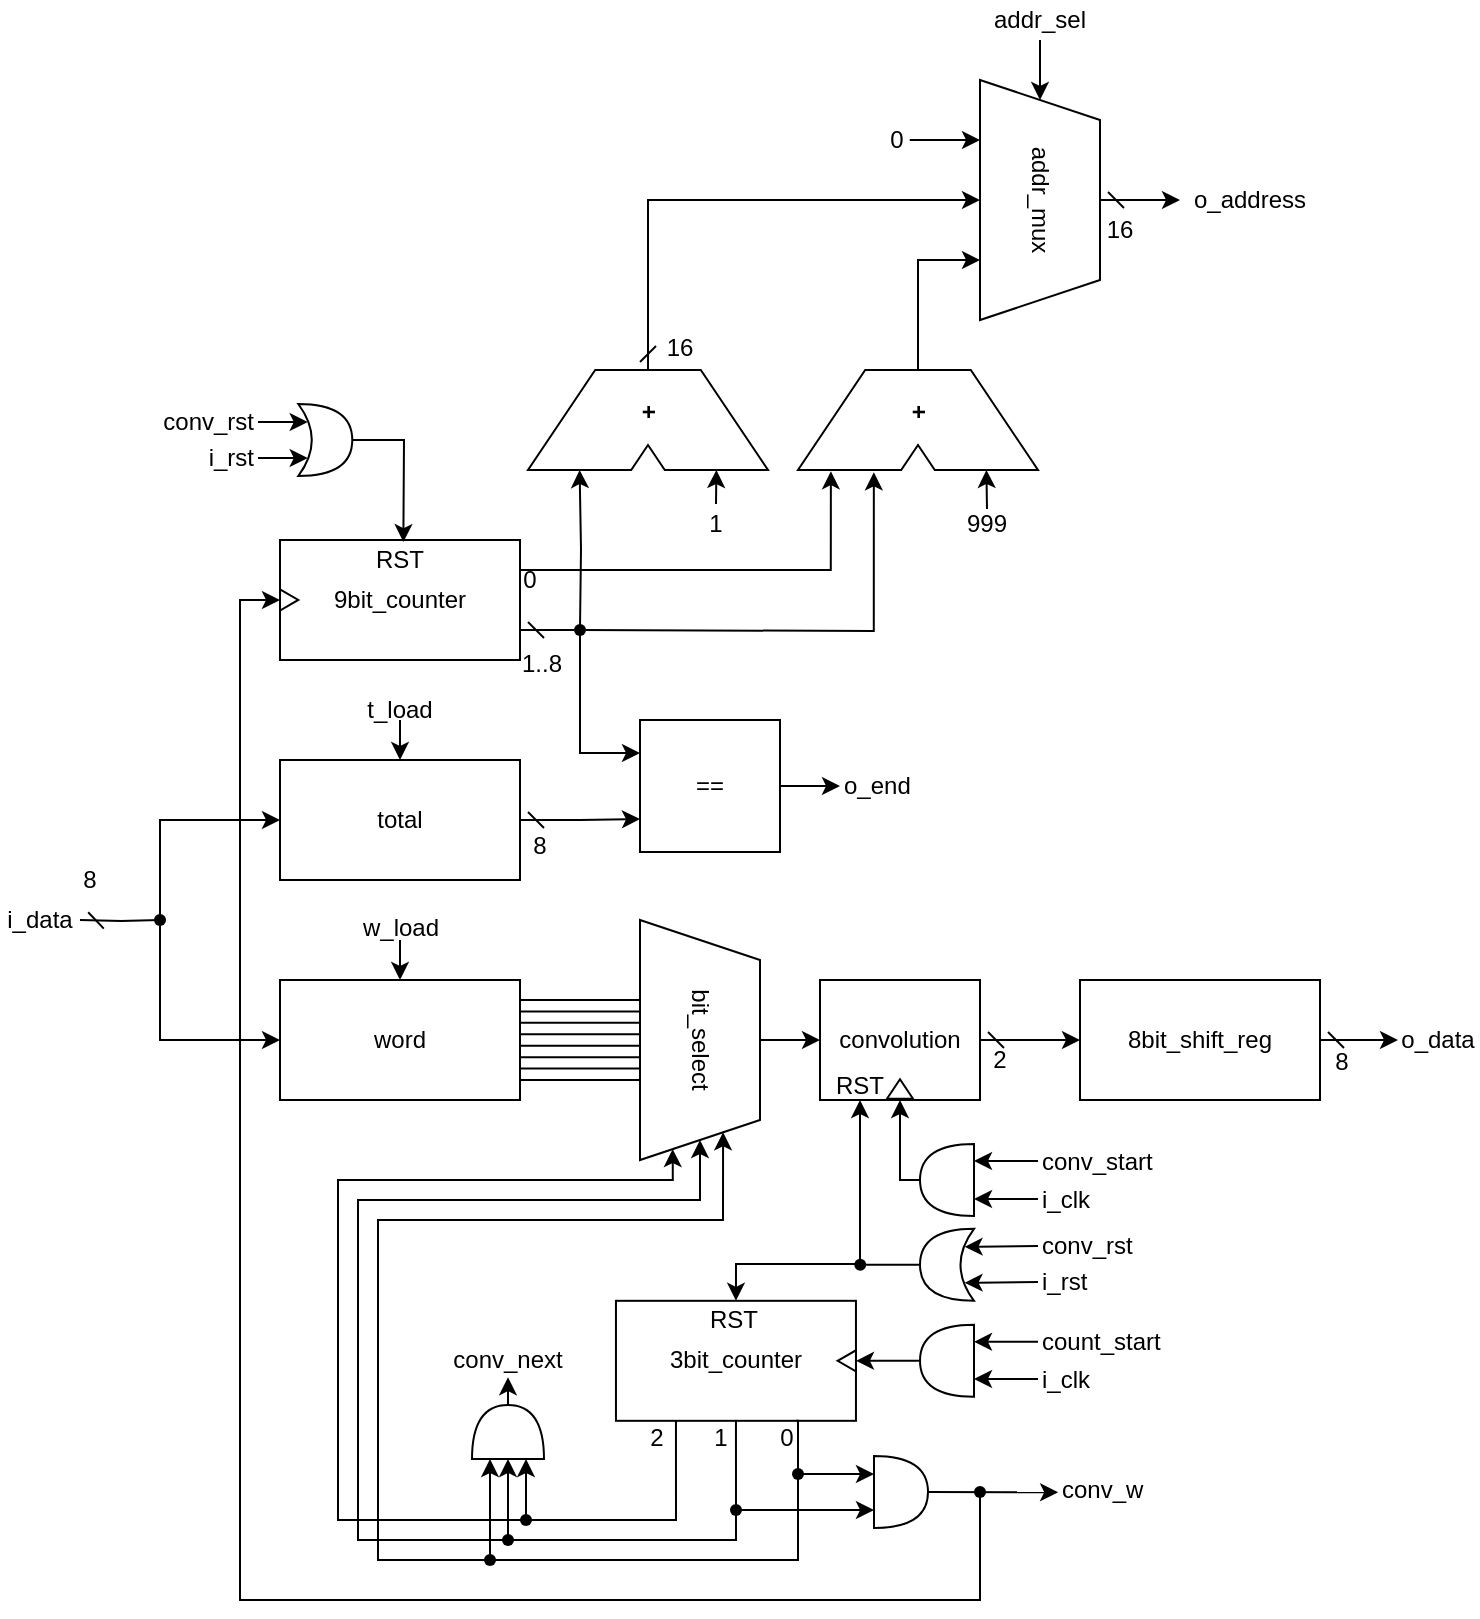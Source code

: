 <mxfile version="16.5.1" type="device" pages="2"><diagram id="H4VAgWWVeAUZoj3Tikvj" name="Datapath"><mxGraphModel dx="630" dy="602" grid="1" gridSize="10" guides="1" tooltips="1" connect="1" arrows="1" fold="1" page="1" pageScale="1" pageWidth="1169" pageHeight="827" math="0" shadow="0"><root><mxCell id="t_H6dL8Vl4oUM1RxUbym-0"/><mxCell id="t_H6dL8Vl4oUM1RxUbym-1" parent="t_H6dL8Vl4oUM1RxUbym-0"/><mxCell id="N_eZsPoS-rUB6vPYUfoV-74" style="edgeStyle=orthogonalEdgeStyle;rounded=0;sketch=0;orthogonalLoop=1;jettySize=auto;html=1;exitX=1;exitY=0.5;exitDx=0;exitDy=0;exitPerimeter=0;entryX=0.5;entryY=1;entryDx=0;entryDy=0;startArrow=dash;startFill=0;endArrow=classic;endFill=1;" parent="t_H6dL8Vl4oUM1RxUbym-1" source="N_eZsPoS-rUB6vPYUfoV-50" target="N_eZsPoS-rUB6vPYUfoV-67" edge="1"><mxGeometry relative="1" as="geometry"/></mxCell><mxCell id="N_eZsPoS-rUB6vPYUfoV-50" value="+" style="shape=stencil(rZTtDoIgFIavhr+NDy3/Nqr7IKNkETgwq7sPxVpqupQ253beow8fe3YAoTZjOQcYZoBsAMYIQvd29c3XUVMym/O08FnJjGB7yX3HFkaf+U0cigYhVMaNKKou2QK4dt9UD6GpVspBhFa21fnoOxgTyv0L7x7WLP9oVQDv5gIWGMXhkFUSDEEzAIu4s49kOZ2CumfB4YwZt9FF4OQfF4Ki7xRCXTLkH6F7lp5PRl/V4evaOavc7jVe7Ysu+SxjXwAp1CAgItMJqI2IgzcRr0IJ77kyBRG1GeOm/oQYt+ztmtSWj7jo8p4SdTrgEaFHbfiIYEchpZ+jQ+72AHXqh3cdPAE=);whiteSpace=wrap;html=1;spacingLeft=7;fontStyle=1;rotation=-90;" parent="t_H6dL8Vl4oUM1RxUbym-1" vertex="1"><mxGeometry x="420" y="230" width="50" height="120" as="geometry"/></mxCell><mxCell id="N_eZsPoS-rUB6vPYUfoV-58" value="1" style="text;html=1;strokeColor=none;fillColor=none;align=center;verticalAlign=middle;whiteSpace=wrap;rounded=0;sketch=0;" parent="t_H6dL8Vl4oUM1RxUbym-1" vertex="1"><mxGeometry x="473" y="332" width="12" height="20" as="geometry"/></mxCell><mxCell id="FY6GpwYyWeBH02KwFRoT-124" style="edgeStyle=orthogonalEdgeStyle;rounded=0;orthogonalLoop=1;jettySize=auto;html=1;exitX=1;exitY=0.5;exitDx=0;exitDy=0;entryX=0;entryY=0.75;entryDx=0;entryDy=0;startArrow=dash;startFill=0;endArrow=classic;endFill=1;elbow=vertical;" parent="t_H6dL8Vl4oUM1RxUbym-1" source="N_eZsPoS-rUB6vPYUfoV-62" target="N_eZsPoS-rUB6vPYUfoV-132" edge="1"><mxGeometry relative="1" as="geometry"/></mxCell><mxCell id="N_eZsPoS-rUB6vPYUfoV-62" value="total" style="rounded=0;whiteSpace=wrap;html=1;sketch=0;glass=0;" parent="t_H6dL8Vl4oUM1RxUbym-1" vertex="1"><mxGeometry x="261" y="460" width="120" height="60" as="geometry"/></mxCell><mxCell id="N_eZsPoS-rUB6vPYUfoV-71" style="edgeStyle=orthogonalEdgeStyle;rounded=0;sketch=0;orthogonalLoop=1;jettySize=auto;html=1;exitX=0.5;exitY=0;exitDx=0;exitDy=0;entryX=0;entryY=0.5;entryDx=0;entryDy=0;startArrow=dash;startFill=0;endArrow=classic;endFill=1;" parent="t_H6dL8Vl4oUM1RxUbym-1" source="N_eZsPoS-rUB6vPYUfoV-67" target="N_eZsPoS-rUB6vPYUfoV-101" edge="1"><mxGeometry relative="1" as="geometry"><mxPoint x="716" y="135" as="targetPoint"/></mxGeometry></mxCell><mxCell id="N_eZsPoS-rUB6vPYUfoV-67" value="addr_mux" style="shape=trapezoid;perimeter=trapezoidPerimeter;fixedSize=1;rounded=0;sketch=0;rotation=90;html=1;whiteSpace=wrap;verticalAlign=middle;" parent="t_H6dL8Vl4oUM1RxUbym-1" vertex="1"><mxGeometry x="581" y="150" width="120" height="60" as="geometry"/></mxCell><mxCell id="N_eZsPoS-rUB6vPYUfoV-72" value="16" style="text;html=1;strokeColor=none;fillColor=none;align=center;verticalAlign=middle;whiteSpace=wrap;rounded=0;sketch=0;" parent="t_H6dL8Vl4oUM1RxUbym-1" vertex="1"><mxGeometry x="671" y="185" width="20" height="20" as="geometry"/></mxCell><mxCell id="N_eZsPoS-rUB6vPYUfoV-82" value="8" style="text;html=1;strokeColor=none;fillColor=none;align=center;verticalAlign=middle;whiteSpace=wrap;rounded=0;sketch=0;" parent="t_H6dL8Vl4oUM1RxUbym-1" vertex="1"><mxGeometry x="161" y="510" width="10" height="20" as="geometry"/></mxCell><mxCell id="BcXsJFJcy9o4sBfU8_Bw-8" style="edgeStyle=orthogonalEdgeStyle;rounded=0;orthogonalLoop=1;jettySize=auto;html=1;exitX=0.5;exitY=1;exitDx=0;exitDy=0;entryX=0.5;entryY=0;entryDx=0;entryDy=0;endArrow=classic;endFill=1;" parent="t_H6dL8Vl4oUM1RxUbym-1" source="N_eZsPoS-rUB6vPYUfoV-83" target="N_eZsPoS-rUB6vPYUfoV-62" edge="1"><mxGeometry relative="1" as="geometry"/></mxCell><mxCell id="N_eZsPoS-rUB6vPYUfoV-83" value="t_load" style="text;html=1;align=center;verticalAlign=middle;whiteSpace=wrap;rounded=0;" parent="t_H6dL8Vl4oUM1RxUbym-1" vertex="1"><mxGeometry x="291" y="430" width="60" height="10" as="geometry"/></mxCell><mxCell id="N_eZsPoS-rUB6vPYUfoV-101" value="o_address" style="text;html=1;strokeColor=none;fillColor=none;align=center;verticalAlign=middle;whiteSpace=wrap;rounded=0;sketch=0;" parent="t_H6dL8Vl4oUM1RxUbym-1" vertex="1"><mxGeometry x="711" y="170" width="70" height="20" as="geometry"/></mxCell><mxCell id="N_eZsPoS-rUB6vPYUfoV-107" value="" style="endArrow=classic;html=1;rounded=0;sketch=0;entryX=0;entryY=0.785;entryDx=0;entryDy=0;entryPerimeter=0;exitX=0.5;exitY=0;exitDx=0;exitDy=0;" parent="t_H6dL8Vl4oUM1RxUbym-1" source="N_eZsPoS-rUB6vPYUfoV-58" target="N_eZsPoS-rUB6vPYUfoV-50" edge="1"><mxGeometry width="50" height="50" relative="1" as="geometry"><mxPoint x="480" y="293" as="sourcePoint"/><mxPoint x="561" y="243" as="targetPoint"/></mxGeometry></mxCell><mxCell id="N_eZsPoS-rUB6vPYUfoV-110" value="16" style="text;html=1;strokeColor=none;fillColor=none;align=center;verticalAlign=middle;whiteSpace=wrap;rounded=0;sketch=0;" parent="t_H6dL8Vl4oUM1RxUbym-1" vertex="1"><mxGeometry x="451" y="244" width="20" height="20" as="geometry"/></mxCell><mxCell id="N_eZsPoS-rUB6vPYUfoV-112" value="word" style="rounded=0;whiteSpace=wrap;html=1;sketch=0;" parent="t_H6dL8Vl4oUM1RxUbym-1" vertex="1"><mxGeometry x="261" y="570" width="120" height="60" as="geometry"/></mxCell><mxCell id="N_eZsPoS-rUB6vPYUfoV-122" style="edgeStyle=orthogonalEdgeStyle;rounded=0;sketch=0;orthogonalLoop=1;jettySize=auto;html=1;startArrow=dash;startFill=0;endArrow=none;endFill=0;" parent="t_H6dL8Vl4oUM1RxUbym-1" edge="1"><mxGeometry relative="1" as="geometry"><mxPoint x="161" y="540" as="sourcePoint"/><mxPoint x="201" y="540" as="targetPoint"/></mxGeometry></mxCell><mxCell id="N_eZsPoS-rUB6vPYUfoV-115" value="i_data" style="text;html=1;strokeColor=none;fillColor=none;align=center;verticalAlign=middle;whiteSpace=wrap;rounded=0;sketch=0;" parent="t_H6dL8Vl4oUM1RxUbym-1" vertex="1"><mxGeometry x="121" y="530" width="40" height="20" as="geometry"/></mxCell><mxCell id="BcXsJFJcy9o4sBfU8_Bw-9" style="edgeStyle=orthogonalEdgeStyle;rounded=0;orthogonalLoop=1;jettySize=auto;html=1;exitX=0.5;exitY=1;exitDx=0;exitDy=0;entryX=0.5;entryY=0;entryDx=0;entryDy=0;endArrow=classic;endFill=1;" parent="t_H6dL8Vl4oUM1RxUbym-1" source="N_eZsPoS-rUB6vPYUfoV-116" target="N_eZsPoS-rUB6vPYUfoV-112" edge="1"><mxGeometry relative="1" as="geometry"/></mxCell><mxCell id="N_eZsPoS-rUB6vPYUfoV-116" value="w_load" style="text;html=1;align=center;verticalAlign=middle;whiteSpace=wrap;rounded=0;" parent="t_H6dL8Vl4oUM1RxUbym-1" vertex="1"><mxGeometry x="288.5" y="537" width="65" height="13" as="geometry"/></mxCell><mxCell id="N_eZsPoS-rUB6vPYUfoV-125" value="" style="endArrow=classic;html=1;rounded=0;sketch=0;entryX=0;entryY=0.5;entryDx=0;entryDy=0;edgeStyle=orthogonalEdgeStyle;" parent="t_H6dL8Vl4oUM1RxUbym-1" target="N_eZsPoS-rUB6vPYUfoV-62" edge="1"><mxGeometry width="50" height="50" relative="1" as="geometry"><mxPoint x="201" y="540" as="sourcePoint"/><mxPoint x="511" y="480" as="targetPoint"/><Array as="points"><mxPoint x="201" y="490"/></Array></mxGeometry></mxCell><mxCell id="N_eZsPoS-rUB6vPYUfoV-126" value="" style="endArrow=classic;html=1;rounded=0;sketch=0;entryX=0;entryY=0.5;entryDx=0;entryDy=0;edgeStyle=orthogonalEdgeStyle;" parent="t_H6dL8Vl4oUM1RxUbym-1" target="N_eZsPoS-rUB6vPYUfoV-112" edge="1"><mxGeometry width="50" height="50" relative="1" as="geometry"><mxPoint x="201" y="540" as="sourcePoint"/><mxPoint x="381" y="500" as="targetPoint"/><Array as="points"><mxPoint x="201" y="600"/></Array></mxGeometry></mxCell><mxCell id="N_eZsPoS-rUB6vPYUfoV-127" value="" style="ellipse;whiteSpace=wrap;html=1;aspect=fixed;rounded=0;sketch=0;strokeColor=none;connectable=0;fillColor=#000000;" parent="t_H6dL8Vl4oUM1RxUbym-1" vertex="1"><mxGeometry x="198" y="537" width="6" height="6" as="geometry"/></mxCell><mxCell id="FY6GpwYyWeBH02KwFRoT-122" style="edgeStyle=orthogonalEdgeStyle;rounded=0;orthogonalLoop=1;jettySize=auto;html=1;exitX=1;exitY=0.5;exitDx=0;exitDy=0;startArrow=none;startFill=0;endArrow=classic;endFill=1;elbow=vertical;" parent="t_H6dL8Vl4oUM1RxUbym-1" source="N_eZsPoS-rUB6vPYUfoV-132" target="N_eZsPoS-rUB6vPYUfoV-136" edge="1"><mxGeometry relative="1" as="geometry"/></mxCell><mxCell id="N_eZsPoS-rUB6vPYUfoV-132" value="==" style="rounded=0;whiteSpace=wrap;html=1;sketch=0;verticalAlign=middle;align=center;spacingRight=0;spacingLeft=0;" parent="t_H6dL8Vl4oUM1RxUbym-1" vertex="1"><mxGeometry x="441" y="440" width="70" height="66" as="geometry"/></mxCell><mxCell id="N_eZsPoS-rUB6vPYUfoV-136" value="o_end" style="text;html=1;strokeColor=none;fillColor=none;align=left;verticalAlign=middle;whiteSpace=wrap;rounded=0;sketch=0;" parent="t_H6dL8Vl4oUM1RxUbym-1" vertex="1"><mxGeometry x="540.99" y="458" width="50" height="30" as="geometry"/></mxCell><mxCell id="l9-NlvAzsb2n3zg8TA1f-36" style="edgeStyle=orthogonalEdgeStyle;rounded=0;sketch=0;orthogonalLoop=1;jettySize=auto;html=1;exitX=1;exitY=0.5;exitDx=0;exitDy=0;entryX=0;entryY=0.5;entryDx=0;entryDy=0;startArrow=dash;startFill=0;" parent="t_H6dL8Vl4oUM1RxUbym-1" source="N_eZsPoS-rUB6vPYUfoV-137" target="zvbb7C-uK8oamRMj8iCS-0" edge="1"><mxGeometry relative="1" as="geometry"><mxPoint x="680.64" y="435.56" as="targetPoint"/></mxGeometry></mxCell><mxCell id="N_eZsPoS-rUB6vPYUfoV-137" value="convolution" style="rounded=0;whiteSpace=wrap;html=1;sketch=0;" parent="t_H6dL8Vl4oUM1RxUbym-1" vertex="1"><mxGeometry x="531" y="570" width="80" height="60" as="geometry"/></mxCell><mxCell id="N_eZsPoS-rUB6vPYUfoV-147" style="edgeStyle=orthogonalEdgeStyle;curved=0;rounded=1;sketch=0;orthogonalLoop=1;jettySize=auto;html=1;exitX=0.5;exitY=0;exitDx=0;exitDy=0;entryX=0;entryY=0.5;entryDx=0;entryDy=0;startArrow=none;startFill=0;" parent="t_H6dL8Vl4oUM1RxUbym-1" source="N_eZsPoS-rUB6vPYUfoV-139" target="N_eZsPoS-rUB6vPYUfoV-137" edge="1"><mxGeometry relative="1" as="geometry"/></mxCell><mxCell id="N_eZsPoS-rUB6vPYUfoV-139" value="bit_select" style="shape=trapezoid;perimeter=trapezoidPerimeter;whiteSpace=wrap;html=1;fixedSize=1;rounded=0;sketch=0;rotation=90;" parent="t_H6dL8Vl4oUM1RxUbym-1" vertex="1"><mxGeometry x="411" y="570" width="120" height="60" as="geometry"/></mxCell><mxCell id="N_eZsPoS-rUB6vPYUfoV-160" value="o_data" style="text;html=1;strokeColor=none;fillColor=none;align=center;verticalAlign=middle;whiteSpace=wrap;rounded=0;glass=0;sketch=0;rotation=0;" parent="t_H6dL8Vl4oUM1RxUbym-1" vertex="1"><mxGeometry x="820" y="593.75" width="40" height="12.5" as="geometry"/></mxCell><mxCell id="l9-NlvAzsb2n3zg8TA1f-37" value="2" style="text;html=1;strokeColor=none;fillColor=none;align=center;verticalAlign=middle;whiteSpace=wrap;rounded=0;sketch=0;" parent="t_H6dL8Vl4oUM1RxUbym-1" vertex="1"><mxGeometry x="611" y="600" width="20" height="20" as="geometry"/></mxCell><mxCell id="FY6GpwYyWeBH02KwFRoT-20" value="" style="verticalLabelPosition=bottom;shadow=0;dashed=0;align=center;html=1;verticalAlign=top;shape=mxgraph.electrical.transmission.8_line_bus;" parent="t_H6dL8Vl4oUM1RxUbym-1" vertex="1"><mxGeometry x="381" y="580" width="60" height="40" as="geometry"/></mxCell><mxCell id="BcXsJFJcy9o4sBfU8_Bw-5" style="edgeStyle=orthogonalEdgeStyle;rounded=0;orthogonalLoop=1;jettySize=auto;html=1;exitX=0;exitY=0.5;exitDx=0;exitDy=0;entryX=0;entryY=0.75;entryDx=0;entryDy=0;entryPerimeter=0;endArrow=classic;endFill=1;" parent="t_H6dL8Vl4oUM1RxUbym-1" source="FY6GpwYyWeBH02KwFRoT-24" target="QdavnZ45adX468jdsPEh-3" edge="1"><mxGeometry relative="1" as="geometry"><mxPoint x="610.99" y="659" as="targetPoint"/></mxGeometry></mxCell><mxCell id="FY6GpwYyWeBH02KwFRoT-24" value="conv_start" style="text;html=1;strokeColor=none;fillColor=none;align=left;verticalAlign=middle;whiteSpace=wrap;rounded=0;" parent="t_H6dL8Vl4oUM1RxUbym-1" vertex="1"><mxGeometry x="640" y="653" width="70" height="15" as="geometry"/></mxCell><mxCell id="FY6GpwYyWeBH02KwFRoT-106" style="edgeStyle=orthogonalEdgeStyle;rounded=0;orthogonalLoop=1;jettySize=auto;html=1;exitX=0.25;exitY=1;exitDx=0;exitDy=0;entryX=1;entryY=0.75;entryDx=0;entryDy=0;startArrow=none;startFill=0;endArrow=classic;endFill=1;elbow=vertical;" parent="t_H6dL8Vl4oUM1RxUbym-1" source="xO5H4jU_orLb0LmkwQVL-0" target="N_eZsPoS-rUB6vPYUfoV-139" edge="1"><mxGeometry relative="1" as="geometry"><mxPoint x="306" y="960" as="sourcePoint"/><mxPoint x="171" y="860" as="targetPoint"/><Array as="points"><mxPoint x="459" y="840"/><mxPoint x="290" y="840"/><mxPoint x="290" y="670"/><mxPoint x="457" y="670"/></Array></mxGeometry></mxCell><mxCell id="BcXsJFJcy9o4sBfU8_Bw-11" style="edgeStyle=orthogonalEdgeStyle;rounded=0;orthogonalLoop=1;jettySize=auto;html=1;entryX=0.5;entryY=1;entryDx=0;entryDy=0;endArrow=classic;endFill=1;exitX=1;exitY=0.5;exitDx=0;exitDy=0;exitPerimeter=0;" parent="t_H6dL8Vl4oUM1RxUbym-1" source="QdavnZ45adX468jdsPEh-3" target="N_eZsPoS-rUB6vPYUfoV-137" edge="1"><mxGeometry relative="1" as="geometry"><mxPoint x="550" y="680" as="sourcePoint"/><Array as="points"><mxPoint x="571" y="670"/></Array></mxGeometry></mxCell><mxCell id="FY6GpwYyWeBH02KwFRoT-48" value="" style="triangle;whiteSpace=wrap;html=1;rotation=-90;" parent="t_H6dL8Vl4oUM1RxUbym-1" vertex="1"><mxGeometry x="566.12" y="618" width="9.75" height="13" as="geometry"/></mxCell><mxCell id="BcXsJFJcy9o4sBfU8_Bw-6" style="edgeStyle=orthogonalEdgeStyle;rounded=0;orthogonalLoop=1;jettySize=auto;html=1;exitX=0;exitY=0.5;exitDx=0;exitDy=0;entryX=0;entryY=0.25;entryDx=0;entryDy=0;entryPerimeter=0;endArrow=classic;endFill=1;" parent="t_H6dL8Vl4oUM1RxUbym-1" source="FY6GpwYyWeBH02KwFRoT-49" target="QdavnZ45adX468jdsPEh-3" edge="1"><mxGeometry relative="1" as="geometry"><mxPoint x="610.99" y="679" as="targetPoint"/></mxGeometry></mxCell><mxCell id="FY6GpwYyWeBH02KwFRoT-49" value="i_clk" style="text;html=1;strokeColor=none;fillColor=none;align=left;verticalAlign=middle;whiteSpace=wrap;rounded=0;" parent="t_H6dL8Vl4oUM1RxUbym-1" vertex="1"><mxGeometry x="640" y="671" width="33" height="17" as="geometry"/></mxCell><mxCell id="FY6GpwYyWeBH02KwFRoT-64" value="conv_w" style="text;html=1;strokeColor=none;fillColor=none;align=left;verticalAlign=middle;whiteSpace=wrap;rounded=0;" parent="t_H6dL8Vl4oUM1RxUbym-1" vertex="1"><mxGeometry x="650" y="817" width="74" height="15" as="geometry"/></mxCell><mxCell id="BcXsJFJcy9o4sBfU8_Bw-4" style="edgeStyle=orthogonalEdgeStyle;rounded=0;orthogonalLoop=1;jettySize=auto;html=1;entryX=0.5;entryY=1;entryDx=0;entryDy=0;endArrow=classic;endFill=1;exitX=1;exitY=0.5;exitDx=0;exitDy=0;exitPerimeter=0;" parent="t_H6dL8Vl4oUM1RxUbym-1" source="QdavnZ45adX468jdsPEh-11" target="FY6GpwYyWeBH02KwFRoT-76" edge="1"><mxGeometry relative="1" as="geometry"><mxPoint x="375" y="770" as="sourcePoint"/></mxGeometry></mxCell><mxCell id="FY6GpwYyWeBH02KwFRoT-71" value="" style="ellipse;whiteSpace=wrap;html=1;aspect=fixed;rounded=0;sketch=0;strokeColor=none;fillColor=#000000;connectable=0;" parent="t_H6dL8Vl4oUM1RxUbym-1" vertex="1"><mxGeometry x="363" y="857" width="6" height="6" as="geometry"/></mxCell><mxCell id="FY6GpwYyWeBH02KwFRoT-72" value="" style="ellipse;whiteSpace=wrap;html=1;aspect=fixed;rounded=0;sketch=0;strokeColor=none;fillColor=#000000;connectable=0;" parent="t_H6dL8Vl4oUM1RxUbym-1" vertex="1"><mxGeometry x="381" y="837" width="6" height="6" as="geometry"/></mxCell><mxCell id="FY6GpwYyWeBH02KwFRoT-76" value="conv_next" style="text;html=1;strokeColor=none;fillColor=none;align=center;verticalAlign=middle;whiteSpace=wrap;rounded=0;" parent="t_H6dL8Vl4oUM1RxUbym-1" vertex="1"><mxGeometry x="330" y="752.2" width="90" height="16.41" as="geometry"/></mxCell><mxCell id="FY6GpwYyWeBH02KwFRoT-87" value="conv_rst" style="text;html=1;strokeColor=none;fillColor=none;align=left;verticalAlign=middle;whiteSpace=wrap;rounded=0;" parent="t_H6dL8Vl4oUM1RxUbym-1" vertex="1"><mxGeometry x="639.99" y="697" width="70.01" height="12" as="geometry"/></mxCell><mxCell id="FY6GpwYyWeBH02KwFRoT-96" value="0" style="text;html=1;strokeColor=none;fillColor=none;align=center;verticalAlign=middle;whiteSpace=wrap;rounded=0;" parent="t_H6dL8Vl4oUM1RxUbym-1" vertex="1"><mxGeometry x="562.87" y="140" width="13" height="20" as="geometry"/></mxCell><mxCell id="FY6GpwYyWeBH02KwFRoT-97" value="" style="endArrow=classic;html=1;rounded=0;elbow=vertical;exitX=1;exitY=0.5;exitDx=0;exitDy=0;entryX=0.25;entryY=1;entryDx=0;entryDy=0;" parent="t_H6dL8Vl4oUM1RxUbym-1" source="FY6GpwYyWeBH02KwFRoT-96" target="N_eZsPoS-rUB6vPYUfoV-67" edge="1"><mxGeometry width="50" height="50" relative="1" as="geometry"><mxPoint x="551" y="250" as="sourcePoint"/><mxPoint x="601" y="200" as="targetPoint"/></mxGeometry></mxCell><mxCell id="BcXsJFJcy9o4sBfU8_Bw-12" style="edgeStyle=orthogonalEdgeStyle;rounded=0;orthogonalLoop=1;jettySize=auto;html=1;exitX=0.5;exitY=1;exitDx=0;exitDy=0;entryX=0;entryY=0.5;entryDx=0;entryDy=0;endArrow=classic;endFill=1;" parent="t_H6dL8Vl4oUM1RxUbym-1" source="FY6GpwYyWeBH02KwFRoT-98" target="N_eZsPoS-rUB6vPYUfoV-67" edge="1"><mxGeometry relative="1" as="geometry"/></mxCell><mxCell id="FY6GpwYyWeBH02KwFRoT-98" value="addr_sel" style="text;html=1;strokeColor=none;fillColor=none;align=center;verticalAlign=middle;whiteSpace=wrap;rounded=0;" parent="t_H6dL8Vl4oUM1RxUbym-1" vertex="1"><mxGeometry x="603" y="80" width="76" height="20" as="geometry"/></mxCell><mxCell id="FY6GpwYyWeBH02KwFRoT-113" style="rounded=0;orthogonalLoop=1;jettySize=auto;html=1;entryX=0.001;entryY=0.609;entryDx=0;entryDy=0;startArrow=none;startFill=0;endArrow=classic;endFill=1;elbow=vertical;exitX=1;exitY=0.5;exitDx=0;exitDy=0;exitPerimeter=0;entryPerimeter=0;" parent="t_H6dL8Vl4oUM1RxUbym-1" source="QdavnZ45adX468jdsPEh-10" target="FY6GpwYyWeBH02KwFRoT-64" edge="1"><mxGeometry relative="1" as="geometry"><mxPoint x="600" y="825" as="sourcePoint"/></mxGeometry></mxCell><mxCell id="FY6GpwYyWeBH02KwFRoT-141" value="8" style="text;html=1;strokeColor=none;fillColor=none;align=center;verticalAlign=middle;whiteSpace=wrap;rounded=0;sketch=0;" parent="t_H6dL8Vl4oUM1RxUbym-1" vertex="1"><mxGeometry x="381" y="493" width="20" height="20" as="geometry"/></mxCell><mxCell id="zvbb7C-uK8oamRMj8iCS-1" style="edgeStyle=orthogonalEdgeStyle;rounded=0;orthogonalLoop=1;jettySize=auto;html=1;exitX=1;exitY=0.5;exitDx=0;exitDy=0;startArrow=dash;startFill=0;" parent="t_H6dL8Vl4oUM1RxUbym-1" source="zvbb7C-uK8oamRMj8iCS-0" target="N_eZsPoS-rUB6vPYUfoV-160" edge="1"><mxGeometry relative="1" as="geometry"/></mxCell><mxCell id="zvbb7C-uK8oamRMj8iCS-0" value="8bit_shift_reg" style="rounded=0;whiteSpace=wrap;html=1;" parent="t_H6dL8Vl4oUM1RxUbym-1" vertex="1"><mxGeometry x="661" y="570" width="120" height="60" as="geometry"/></mxCell><mxCell id="zvbb7C-uK8oamRMj8iCS-2" value="8" style="text;html=1;strokeColor=none;fillColor=none;align=center;verticalAlign=middle;whiteSpace=wrap;rounded=0;sketch=0;" parent="t_H6dL8Vl4oUM1RxUbym-1" vertex="1"><mxGeometry x="788" y="604.25" width="8" height="13.75" as="geometry"/></mxCell><mxCell id="xO5H4jU_orLb0LmkwQVL-0" value="3bit_counter" style="rounded=0;whiteSpace=wrap;html=1;" parent="t_H6dL8Vl4oUM1RxUbym-1" vertex="1"><mxGeometry x="428.98" y="730.41" width="120" height="60" as="geometry"/></mxCell><mxCell id="xO5H4jU_orLb0LmkwQVL-1" value="RST" style="text;html=1;strokeColor=none;fillColor=none;align=center;verticalAlign=middle;whiteSpace=wrap;rounded=0;" parent="t_H6dL8Vl4oUM1RxUbym-1" vertex="1"><mxGeometry x="473" y="732" width="30" height="16" as="geometry"/></mxCell><mxCell id="xO5H4jU_orLb0LmkwQVL-2" value="" style="triangle;whiteSpace=wrap;html=1;rotation=-180;" parent="t_H6dL8Vl4oUM1RxUbym-1" vertex="1"><mxGeometry x="539.84" y="755.15" width="9.14" height="10.53" as="geometry"/></mxCell><mxCell id="xO5H4jU_orLb0LmkwQVL-9" value="" style="endArrow=classic;html=1;rounded=0;exitX=0.75;exitY=1;exitDx=0;exitDy=0;entryX=1;entryY=0.25;entryDx=0;entryDy=0;endFill=1;edgeStyle=orthogonalEdgeStyle;" parent="t_H6dL8Vl4oUM1RxUbym-1" source="xO5H4jU_orLb0LmkwQVL-0" target="N_eZsPoS-rUB6vPYUfoV-139" edge="1"><mxGeometry width="50" height="50" relative="1" as="geometry"><mxPoint x="530.59" y="870" as="sourcePoint"/><mxPoint x="336" y="970" as="targetPoint"/><Array as="points"><mxPoint x="520" y="790"/><mxPoint x="520" y="860"/><mxPoint x="310" y="860"/><mxPoint x="310" y="690"/><mxPoint x="483" y="690"/></Array></mxGeometry></mxCell><mxCell id="xO5H4jU_orLb0LmkwQVL-10" value="" style="endArrow=classic;html=1;rounded=0;exitX=0.5;exitY=1;exitDx=0;exitDy=0;entryX=1;entryY=0.5;entryDx=0;entryDy=0;endFill=1;edgeStyle=orthogonalEdgeStyle;" parent="t_H6dL8Vl4oUM1RxUbym-1" source="xO5H4jU_orLb0LmkwQVL-0" target="N_eZsPoS-rUB6vPYUfoV-139" edge="1"><mxGeometry width="50" height="50" relative="1" as="geometry"><mxPoint x="488.91" y="850.41" as="sourcePoint"/><mxPoint x="336" y="950" as="targetPoint"/><Array as="points"><mxPoint x="489" y="850"/><mxPoint x="300" y="850"/><mxPoint x="300" y="680"/><mxPoint x="471" y="680"/></Array></mxGeometry></mxCell><mxCell id="xO5H4jU_orLb0LmkwQVL-11" value="1" style="text;html=1;strokeColor=none;fillColor=none;align=center;verticalAlign=middle;whiteSpace=wrap;rounded=0;" parent="t_H6dL8Vl4oUM1RxUbym-1" vertex="1"><mxGeometry x="476.98" y="794" width="9" height="9.59" as="geometry"/></mxCell><mxCell id="xO5H4jU_orLb0LmkwQVL-12" value="0" style="text;html=1;strokeColor=none;fillColor=none;align=center;verticalAlign=middle;whiteSpace=wrap;rounded=0;" parent="t_H6dL8Vl4oUM1RxUbym-1" vertex="1"><mxGeometry x="509.97" y="794" width="9" height="9.59" as="geometry"/></mxCell><mxCell id="xO5H4jU_orLb0LmkwQVL-13" value="" style="ellipse;whiteSpace=wrap;html=1;aspect=fixed;rounded=0;sketch=0;strokeColor=none;fillColor=#000000;connectable=0;" parent="t_H6dL8Vl4oUM1RxUbym-1" vertex="1"><mxGeometry x="517" y="814" width="6" height="6" as="geometry"/></mxCell><mxCell id="xO5H4jU_orLb0LmkwQVL-15" value="" style="endArrow=classic;html=1;rounded=0;entryX=0;entryY=0.25;entryDx=0;entryDy=0;entryPerimeter=0;" parent="t_H6dL8Vl4oUM1RxUbym-1" target="QdavnZ45adX468jdsPEh-10" edge="1"><mxGeometry width="50" height="50" relative="1" as="geometry"><mxPoint x="520" y="817" as="sourcePoint"/><mxPoint x="550" y="816" as="targetPoint"/></mxGeometry></mxCell><mxCell id="xO5H4jU_orLb0LmkwQVL-16" value="" style="endArrow=classic;html=1;rounded=0;entryX=0;entryY=0.75;entryDx=0;entryDy=0;entryPerimeter=0;" parent="t_H6dL8Vl4oUM1RxUbym-1" target="QdavnZ45adX468jdsPEh-10" edge="1"><mxGeometry width="50" height="50" relative="1" as="geometry"><mxPoint x="490" y="835" as="sourcePoint"/><mxPoint x="550" y="836" as="targetPoint"/></mxGeometry></mxCell><mxCell id="xO5H4jU_orLb0LmkwQVL-17" value="" style="ellipse;whiteSpace=wrap;html=1;aspect=fixed;rounded=0;sketch=0;strokeColor=none;fillColor=#000000;connectable=0;" parent="t_H6dL8Vl4oUM1RxUbym-1" vertex="1"><mxGeometry x="486" y="832" width="6" height="6" as="geometry"/></mxCell><mxCell id="xO5H4jU_orLb0LmkwQVL-21" value="" style="ellipse;whiteSpace=wrap;html=1;aspect=fixed;rounded=0;sketch=0;strokeColor=none;fillColor=#000000;connectable=0;" parent="t_H6dL8Vl4oUM1RxUbym-1" vertex="1"><mxGeometry x="372" y="847" width="6" height="6" as="geometry"/></mxCell><mxCell id="xO5H4jU_orLb0LmkwQVL-30" style="edgeStyle=orthogonalEdgeStyle;rounded=0;orthogonalLoop=1;jettySize=auto;html=1;startArrow=none;startFill=0;endArrow=classic;endFill=1;exitX=1;exitY=0.25;exitDx=0;exitDy=0;entryX=-0.012;entryY=0.137;entryDx=0;entryDy=0;entryPerimeter=0;" parent="t_H6dL8Vl4oUM1RxUbym-1" source="xO5H4jU_orLb0LmkwQVL-26" target="xO5H4jU_orLb0LmkwQVL-34" edge="1"><mxGeometry relative="1" as="geometry"><mxPoint x="510" y="384" as="targetPoint"/><mxPoint x="392.5" y="364.25" as="sourcePoint"/></mxGeometry></mxCell><mxCell id="xO5H4jU_orLb0LmkwQVL-26" value="9bit_counter" style="rounded=0;whiteSpace=wrap;html=1;" parent="t_H6dL8Vl4oUM1RxUbym-1" vertex="1"><mxGeometry x="261" y="350" width="120" height="60" as="geometry"/></mxCell><mxCell id="xO5H4jU_orLb0LmkwQVL-28" value="" style="endArrow=classic;html=1;rounded=0;exitX=1;exitY=0.75;exitDx=0;exitDy=0;startArrow=dash;startFill=0;entryX=0;entryY=0.25;entryDx=0;entryDy=0;edgeStyle=orthogonalEdgeStyle;" parent="t_H6dL8Vl4oUM1RxUbym-1" source="xO5H4jU_orLb0LmkwQVL-26" target="N_eZsPoS-rUB6vPYUfoV-132" edge="1"><mxGeometry width="50" height="50" relative="1" as="geometry"><mxPoint x="450" y="474" as="sourcePoint"/><mxPoint x="430" y="349" as="targetPoint"/></mxGeometry></mxCell><mxCell id="xO5H4jU_orLb0LmkwQVL-29" value="1..8" style="text;html=1;strokeColor=none;fillColor=none;align=center;verticalAlign=middle;whiteSpace=wrap;rounded=0;" parent="t_H6dL8Vl4oUM1RxUbym-1" vertex="1"><mxGeometry x="381.5" y="403.75" width="20" height="17" as="geometry"/></mxCell><mxCell id="xO5H4jU_orLb0LmkwQVL-31" value="0" style="text;html=1;strokeColor=none;fillColor=none;align=center;verticalAlign=middle;whiteSpace=wrap;rounded=0;" parent="t_H6dL8Vl4oUM1RxUbym-1" vertex="1"><mxGeometry x="381" y="365" width="10" height="10" as="geometry"/></mxCell><mxCell id="xO5H4jU_orLb0LmkwQVL-32" value="" style="ellipse;whiteSpace=wrap;html=1;aspect=fixed;rounded=0;sketch=0;strokeColor=none;fillColor=#000000;connectable=0;" parent="t_H6dL8Vl4oUM1RxUbym-1" vertex="1"><mxGeometry x="408" y="392" width="6" height="6" as="geometry"/></mxCell><mxCell id="xO5H4jU_orLb0LmkwQVL-33" value="" style="endArrow=classic;html=1;rounded=0;entryX=0;entryY=0.215;entryDx=0;entryDy=0;entryPerimeter=0;edgeStyle=orthogonalEdgeStyle;" parent="t_H6dL8Vl4oUM1RxUbym-1" target="N_eZsPoS-rUB6vPYUfoV-50" edge="1"><mxGeometry width="50" height="50" relative="1" as="geometry"><mxPoint x="411" y="394" as="sourcePoint"/><mxPoint x="480" y="340" as="targetPoint"/></mxGeometry></mxCell><mxCell id="xO5H4jU_orLb0LmkwQVL-36" style="edgeStyle=orthogonalEdgeStyle;rounded=0;orthogonalLoop=1;jettySize=auto;html=1;exitX=1;exitY=0.5;exitDx=0;exitDy=0;exitPerimeter=0;entryX=0.75;entryY=1;entryDx=0;entryDy=0;startArrow=none;startFill=0;endArrow=classic;endFill=1;" parent="t_H6dL8Vl4oUM1RxUbym-1" source="xO5H4jU_orLb0LmkwQVL-34" target="N_eZsPoS-rUB6vPYUfoV-67" edge="1"><mxGeometry relative="1" as="geometry"/></mxCell><mxCell id="xO5H4jU_orLb0LmkwQVL-34" value="+" style="shape=stencil(rZTtDoIgFIavhr+NDy3/Nqr7IKNkETgwq7sPxVpqupQ253beow8fe3YAoTZjOQcYZoBsAMYIQvd29c3XUVMym/O08FnJjGB7yX3HFkaf+U0cigYhVMaNKKou2QK4dt9UD6GpVspBhFa21fnoOxgTyv0L7x7WLP9oVQDv5gIWGMXhkFUSDEEzAIu4s49kOZ2CumfB4YwZt9FF4OQfF4Ki7xRCXTLkH6F7lp5PRl/V4evaOavc7jVe7Ysu+SxjXwAp1CAgItMJqI2IgzcRr0IJ77kyBRG1GeOm/oQYt+ztmtSWj7jo8p4SdTrgEaFHbfiIYEchpZ+jQ+72AHXqh3cdPAE=);whiteSpace=wrap;html=1;spacingLeft=7;fontStyle=1;rotation=-90;" parent="t_H6dL8Vl4oUM1RxUbym-1" vertex="1"><mxGeometry x="555" y="230" width="50" height="120" as="geometry"/></mxCell><mxCell id="xO5H4jU_orLb0LmkwQVL-35" value="" style="endArrow=classic;html=1;rounded=0;entryX=-0.023;entryY=0.316;entryDx=0;entryDy=0;entryPerimeter=0;edgeStyle=orthogonalEdgeStyle;" parent="t_H6dL8Vl4oUM1RxUbym-1" target="xO5H4jU_orLb0LmkwQVL-34" edge="1"><mxGeometry width="50" height="50" relative="1" as="geometry"><mxPoint x="411" y="395" as="sourcePoint"/><mxPoint x="580" y="290" as="targetPoint"/></mxGeometry></mxCell><mxCell id="xO5H4jU_orLb0LmkwQVL-37" value="999" style="text;html=1;strokeColor=none;fillColor=none;align=center;verticalAlign=middle;whiteSpace=wrap;rounded=0;" parent="t_H6dL8Vl4oUM1RxUbym-1" vertex="1"><mxGeometry x="600" y="334.5" width="29" height="15" as="geometry"/></mxCell><mxCell id="xO5H4jU_orLb0LmkwQVL-38" value="" style="endArrow=classic;html=1;rounded=0;exitX=0.5;exitY=0;exitDx=0;exitDy=0;entryX=0;entryY=0.785;entryDx=0;entryDy=0;entryPerimeter=0;" parent="t_H6dL8Vl4oUM1RxUbym-1" source="xO5H4jU_orLb0LmkwQVL-37" target="xO5H4jU_orLb0LmkwQVL-34" edge="1"><mxGeometry width="50" height="50" relative="1" as="geometry"><mxPoint x="600" y="350" as="sourcePoint"/><mxPoint x="650" y="300" as="targetPoint"/></mxGeometry></mxCell><mxCell id="xO5H4jU_orLb0LmkwQVL-39" value="" style="triangle;whiteSpace=wrap;html=1;rotation=0;" parent="t_H6dL8Vl4oUM1RxUbym-1" vertex="1"><mxGeometry x="261.0" y="374.73" width="9.14" height="10.53" as="geometry"/></mxCell><mxCell id="xO5H4jU_orLb0LmkwQVL-41" style="edgeStyle=orthogonalEdgeStyle;rounded=0;orthogonalLoop=1;jettySize=auto;html=1;startArrow=none;startFill=0;endArrow=classic;endFill=1;entryX=0;entryY=0.5;entryDx=0;entryDy=0;" parent="t_H6dL8Vl4oUM1RxUbym-1" target="xO5H4jU_orLb0LmkwQVL-26" edge="1"><mxGeometry relative="1" as="geometry"><mxPoint x="250" y="380" as="targetPoint"/><mxPoint x="611" y="827" as="sourcePoint"/><Array as="points"><mxPoint x="611" y="880"/><mxPoint x="241" y="880"/><mxPoint x="241" y="380"/></Array></mxGeometry></mxCell><mxCell id="BcXsJFJcy9o4sBfU8_Bw-0" value="2" style="text;html=1;strokeColor=none;fillColor=none;align=center;verticalAlign=middle;whiteSpace=wrap;rounded=0;" parent="t_H6dL8Vl4oUM1RxUbym-1" vertex="1"><mxGeometry x="445.48" y="794" width="9" height="9.59" as="geometry"/></mxCell><mxCell id="BcXsJFJcy9o4sBfU8_Bw-1" value="" style="endArrow=classic;html=1;rounded=0;entryX=0;entryY=0.25;entryDx=0;entryDy=0;entryPerimeter=0;" parent="t_H6dL8Vl4oUM1RxUbym-1" target="QdavnZ45adX468jdsPEh-11" edge="1"><mxGeometry width="50" height="50" relative="1" as="geometry"><mxPoint x="366" y="858" as="sourcePoint"/><mxPoint x="365.25" y="811.5" as="targetPoint"/></mxGeometry></mxCell><mxCell id="BcXsJFJcy9o4sBfU8_Bw-2" value="" style="endArrow=classic;html=1;rounded=0;entryX=0;entryY=0.5;entryDx=0;entryDy=0;entryPerimeter=0;" parent="t_H6dL8Vl4oUM1RxUbym-1" target="QdavnZ45adX468jdsPEh-11" edge="1"><mxGeometry width="50" height="50" relative="1" as="geometry"><mxPoint x="375" y="848.41" as="sourcePoint"/><mxPoint x="375" y="811.5" as="targetPoint"/></mxGeometry></mxCell><mxCell id="BcXsJFJcy9o4sBfU8_Bw-3" value="" style="endArrow=classic;html=1;rounded=0;entryX=0;entryY=0.75;entryDx=0;entryDy=0;entryPerimeter=0;" parent="t_H6dL8Vl4oUM1RxUbym-1" target="QdavnZ45adX468jdsPEh-11" edge="1"><mxGeometry width="50" height="50" relative="1" as="geometry"><mxPoint x="384" y="838" as="sourcePoint"/><mxPoint x="384.75" y="811.5" as="targetPoint"/></mxGeometry></mxCell><mxCell id="BcXsJFJcy9o4sBfU8_Bw-13" value="RST" style="text;html=1;strokeColor=none;fillColor=none;align=center;verticalAlign=middle;whiteSpace=wrap;rounded=0;" parent="t_H6dL8Vl4oUM1RxUbym-1" vertex="1"><mxGeometry x="536.12" y="618" width="30" height="10" as="geometry"/></mxCell><mxCell id="AEpFmUi5LgmItdVKggYZ-0" style="edgeStyle=orthogonalEdgeStyle;rounded=0;orthogonalLoop=1;jettySize=auto;html=1;exitX=0;exitY=0.5;exitDx=0;exitDy=0;entryX=0;entryY=0.75;entryDx=0;entryDy=0;entryPerimeter=0;endArrow=classic;endFill=1;" edge="1" source="AEpFmUi5LgmItdVKggYZ-1" target="QdavnZ45adX468jdsPEh-6" parent="t_H6dL8Vl4oUM1RxUbym-1"><mxGeometry relative="1" as="geometry"><mxPoint x="610.99" y="750.42" as="targetPoint"/></mxGeometry></mxCell><mxCell id="AEpFmUi5LgmItdVKggYZ-1" value="count_start" style="text;html=1;strokeColor=none;fillColor=none;align=left;verticalAlign=middle;whiteSpace=wrap;rounded=0;" vertex="1" parent="t_H6dL8Vl4oUM1RxUbym-1"><mxGeometry x="640" y="743.42" width="75.25" height="15" as="geometry"/></mxCell><mxCell id="AEpFmUi5LgmItdVKggYZ-5" style="edgeStyle=orthogonalEdgeStyle;rounded=0;orthogonalLoop=1;jettySize=auto;html=1;exitX=1;exitY=0.5;exitDx=0;exitDy=0;exitPerimeter=0;" edge="1" parent="t_H6dL8Vl4oUM1RxUbym-1" source="QdavnZ45adX468jdsPEh-6" target="xO5H4jU_orLb0LmkwQVL-0"><mxGeometry relative="1" as="geometry"><mxPoint x="570" y="760" as="sourcePoint"/></mxGeometry></mxCell><mxCell id="AEpFmUi5LgmItdVKggYZ-3" style="edgeStyle=orthogonalEdgeStyle;rounded=0;orthogonalLoop=1;jettySize=auto;html=1;exitX=0;exitY=0.5;exitDx=0;exitDy=0;entryX=0;entryY=0.25;entryDx=0;entryDy=0;entryPerimeter=0;endArrow=classic;endFill=1;" edge="1" source="AEpFmUi5LgmItdVKggYZ-4" target="QdavnZ45adX468jdsPEh-6" parent="t_H6dL8Vl4oUM1RxUbym-1"><mxGeometry relative="1" as="geometry"><mxPoint x="610.99" y="770.42" as="targetPoint"/></mxGeometry></mxCell><mxCell id="AEpFmUi5LgmItdVKggYZ-4" value="i_clk" style="text;html=1;strokeColor=none;fillColor=none;align=left;verticalAlign=middle;whiteSpace=wrap;rounded=0;" vertex="1" parent="t_H6dL8Vl4oUM1RxUbym-1"><mxGeometry x="640" y="761" width="33" height="17" as="geometry"/></mxCell><mxCell id="QdavnZ45adX468jdsPEh-0" value="" style="ellipse;whiteSpace=wrap;html=1;aspect=fixed;rounded=0;sketch=0;strokeColor=none;fillColor=#000000;connectable=0;fontSize=11;" vertex="1" parent="t_H6dL8Vl4oUM1RxUbym-1"><mxGeometry x="608" y="823" width="6" height="6" as="geometry"/></mxCell><mxCell id="QdavnZ45adX468jdsPEh-7" style="edgeStyle=orthogonalEdgeStyle;rounded=0;orthogonalLoop=1;jettySize=auto;html=1;exitX=1;exitY=0.5;exitDx=0;exitDy=0;exitPerimeter=0;fontSize=11;entryX=0.25;entryY=1;entryDx=0;entryDy=0;" edge="1" parent="t_H6dL8Vl4oUM1RxUbym-1" source="QdavnZ45adX468jdsPEh-1" target="N_eZsPoS-rUB6vPYUfoV-137"><mxGeometry relative="1" as="geometry"><mxPoint x="540" y="650" as="targetPoint"/></mxGeometry></mxCell><mxCell id="QdavnZ45adX468jdsPEh-1" value="" style="shape=xor;whiteSpace=wrap;html=1;fontSize=11;rotation=-180;" vertex="1" parent="t_H6dL8Vl4oUM1RxUbym-1"><mxGeometry x="581" y="694.41" width="27" height="36" as="geometry"/></mxCell><mxCell id="QdavnZ45adX468jdsPEh-2" value="i_rst" style="text;html=1;strokeColor=none;fillColor=none;align=left;verticalAlign=middle;whiteSpace=wrap;rounded=0;" vertex="1" parent="t_H6dL8Vl4oUM1RxUbym-1"><mxGeometry x="639.99" y="715" width="70.01" height="12" as="geometry"/></mxCell><mxCell id="QdavnZ45adX468jdsPEh-3" value="" style="shape=or;whiteSpace=wrap;html=1;fontSize=11;rotation=-180;" vertex="1" parent="t_H6dL8Vl4oUM1RxUbym-1"><mxGeometry x="581" y="652.01" width="27" height="36" as="geometry"/></mxCell><mxCell id="QdavnZ45adX468jdsPEh-4" value="" style="endArrow=classic;html=1;rounded=0;fontSize=11;entryX=0.175;entryY=0.75;entryDx=0;entryDy=0;entryPerimeter=0;exitX=0;exitY=0.5;exitDx=0;exitDy=0;" edge="1" parent="t_H6dL8Vl4oUM1RxUbym-1" source="FY6GpwYyWeBH02KwFRoT-87" target="QdavnZ45adX468jdsPEh-1"><mxGeometry width="50" height="50" relative="1" as="geometry"><mxPoint x="570" y="730" as="sourcePoint"/><mxPoint x="620" y="680" as="targetPoint"/></mxGeometry></mxCell><mxCell id="QdavnZ45adX468jdsPEh-5" value="" style="endArrow=classic;html=1;rounded=0;fontSize=11;entryX=0.175;entryY=0.25;entryDx=0;entryDy=0;entryPerimeter=0;exitX=0;exitY=0.5;exitDx=0;exitDy=0;" edge="1" parent="t_H6dL8Vl4oUM1RxUbym-1" source="QdavnZ45adX468jdsPEh-2" target="QdavnZ45adX468jdsPEh-1"><mxGeometry width="50" height="50" relative="1" as="geometry"><mxPoint x="649.99" y="713.0" as="sourcePoint"/><mxPoint x="613.275" y="713.41" as="targetPoint"/></mxGeometry></mxCell><mxCell id="QdavnZ45adX468jdsPEh-6" value="" style="shape=or;whiteSpace=wrap;html=1;fontSize=11;rotation=-180;" vertex="1" parent="t_H6dL8Vl4oUM1RxUbym-1"><mxGeometry x="581" y="742.41" width="27" height="36" as="geometry"/></mxCell><mxCell id="QdavnZ45adX468jdsPEh-8" value="" style="endArrow=classic;html=1;rounded=0;fontSize=11;entryX=0.5;entryY=0;entryDx=0;entryDy=0;" edge="1" parent="t_H6dL8Vl4oUM1RxUbym-1" target="xO5H4jU_orLb0LmkwQVL-0"><mxGeometry width="50" height="50" relative="1" as="geometry"><mxPoint x="550" y="712" as="sourcePoint"/><mxPoint x="560" y="690" as="targetPoint"/><Array as="points"><mxPoint x="489" y="712"/></Array></mxGeometry></mxCell><mxCell id="QdavnZ45adX468jdsPEh-9" value="" style="ellipse;whiteSpace=wrap;html=1;aspect=fixed;rounded=0;sketch=0;strokeColor=none;fillColor=#000000;connectable=0;fontSize=11;" vertex="1" parent="t_H6dL8Vl4oUM1RxUbym-1"><mxGeometry x="548.12" y="709.41" width="6" height="6" as="geometry"/></mxCell><mxCell id="QdavnZ45adX468jdsPEh-10" value="" style="shape=or;whiteSpace=wrap;html=1;fontSize=11;rotation=0;" vertex="1" parent="t_H6dL8Vl4oUM1RxUbym-1"><mxGeometry x="558" y="808" width="27" height="36" as="geometry"/></mxCell><mxCell id="QdavnZ45adX468jdsPEh-11" value="" style="shape=or;whiteSpace=wrap;html=1;fontSize=11;rotation=-90;" vertex="1" parent="t_H6dL8Vl4oUM1RxUbym-1"><mxGeometry x="361.5" y="778" width="27" height="36" as="geometry"/></mxCell><mxCell id="MAa7sA8tDvIrzUL6a-Jb-0" value="conv_rst" style="text;html=1;strokeColor=none;fillColor=none;align=right;verticalAlign=middle;whiteSpace=wrap;rounded=0;" vertex="1" parent="t_H6dL8Vl4oUM1RxUbym-1"><mxGeometry x="179.99" y="285" width="70.01" height="12" as="geometry"/></mxCell><mxCell id="MAa7sA8tDvIrzUL6a-Jb-5" style="edgeStyle=none;rounded=0;sketch=0;jumpStyle=none;orthogonalLoop=1;jettySize=auto;html=1;exitX=1;exitY=0.5;exitDx=0;exitDy=0;exitPerimeter=0;entryX=0.514;entryY=0.017;entryDx=0;entryDy=0;entryPerimeter=0;shadow=0;fontSize=11;" edge="1" parent="t_H6dL8Vl4oUM1RxUbym-1" source="MAa7sA8tDvIrzUL6a-Jb-1" target="xO5H4jU_orLb0LmkwQVL-26"><mxGeometry relative="1" as="geometry"><Array as="points"><mxPoint x="323" y="300"/></Array></mxGeometry></mxCell><mxCell id="MAa7sA8tDvIrzUL6a-Jb-1" value="" style="shape=xor;whiteSpace=wrap;html=1;fontSize=11;rotation=0;" vertex="1" parent="t_H6dL8Vl4oUM1RxUbym-1"><mxGeometry x="270.14" y="282.0" width="27" height="36" as="geometry"/></mxCell><mxCell id="MAa7sA8tDvIrzUL6a-Jb-2" value="i_rst" style="text;html=1;strokeColor=none;fillColor=none;align=right;verticalAlign=middle;whiteSpace=wrap;rounded=0;" vertex="1" parent="t_H6dL8Vl4oUM1RxUbym-1"><mxGeometry x="179.99" y="303" width="70.01" height="12" as="geometry"/></mxCell><mxCell id="MAa7sA8tDvIrzUL6a-Jb-3" value="" style="endArrow=classic;html=1;rounded=0;fontSize=11;exitX=1;exitY=0.5;exitDx=0;exitDy=0;entryX=0.175;entryY=0.25;entryDx=0;entryDy=0;entryPerimeter=0;" edge="1" parent="t_H6dL8Vl4oUM1RxUbym-1" source="MAa7sA8tDvIrzUL6a-Jb-0" target="MAa7sA8tDvIrzUL6a-Jb-1"><mxGeometry width="50" height="50" relative="1" as="geometry"><mxPoint x="110" y="299.59" as="sourcePoint"/><mxPoint x="160" y="273" as="targetPoint"/></mxGeometry></mxCell><mxCell id="MAa7sA8tDvIrzUL6a-Jb-4" value="" style="endArrow=classic;html=1;rounded=0;fontSize=11;exitX=1;exitY=0.5;exitDx=0;exitDy=0;entryX=0.175;entryY=0.75;entryDx=0;entryDy=0;entryPerimeter=0;" edge="1" parent="t_H6dL8Vl4oUM1RxUbym-1" source="MAa7sA8tDvIrzUL6a-Jb-2" target="MAa7sA8tDvIrzUL6a-Jb-1"><mxGeometry width="50" height="50" relative="1" as="geometry"><mxPoint x="189.99" y="282.59" as="sourcePoint"/><mxPoint x="160" y="291" as="targetPoint"/></mxGeometry></mxCell><mxCell id="MAa7sA8tDvIrzUL6a-Jb-6" value="RST" style="text;html=1;strokeColor=none;fillColor=none;align=center;verticalAlign=middle;whiteSpace=wrap;rounded=0;" vertex="1" parent="t_H6dL8Vl4oUM1RxUbym-1"><mxGeometry x="306" y="355" width="30" height="10" as="geometry"/></mxCell></root></mxGraphModel></diagram><diagram id="Pb5LdqhH7XvId4m4rc-O" name="StateMachine"><mxGraphModel dx="1497" dy="919" grid="1" gridSize="10" guides="1" tooltips="1" connect="1" arrows="1" fold="1" page="1" pageScale="1" pageWidth="1169" pageHeight="827" math="0" shadow="0"><root><mxCell id="8SCN3Q9rWZJnDihApbrk-0"/><mxCell id="8SCN3Q9rWZJnDihApbrk-1" parent="8SCN3Q9rWZJnDihApbrk-0"/><mxCell id="-u0MNrpdXAA-FN1lGnMx-0" value="&lt;font style=&quot;font-size: 11px&quot;&gt;i_start = 1&lt;br&gt;/&lt;br&gt;o_done = 0&lt;br&gt;&lt;span style=&quot;background-color: rgb(248 , 249 , 250)&quot;&gt;addr_sel = 00&lt;/span&gt;&lt;br style=&quot;background-color: rgb(248 , 249 , 250)&quot;&gt;&lt;span style=&quot;background-color: rgb(248 , 249 , 250)&quot;&gt;t_load = 1&lt;/span&gt;&lt;br style=&quot;background-color: rgb(248 , 249 , 250)&quot;&gt;&lt;span style=&quot;background-color: rgb(248 , 249 , 250)&quot;&gt;w_load = 0&lt;/span&gt;&lt;br style=&quot;background-color: rgb(248 , 249 , 250)&quot;&gt;&lt;span style=&quot;background-color: rgb(248 , 249 , 250)&quot;&gt;conv_start = 0&lt;br&gt;&lt;/span&gt;count_start = 0&lt;br style=&quot;background-color: rgb(248 , 249 , 250)&quot;&gt;&lt;span style=&quot;background-color: rgb(248 , 249 , 250)&quot;&gt;conv_rst = 0&lt;/span&gt;&lt;br style=&quot;background-color: rgb(248 , 249 , 250)&quot;&gt;&lt;span style=&quot;background-color: rgb(248 , 249 , 250)&quot;&gt;o_en = 1&lt;/span&gt;&lt;br style=&quot;background-color: rgb(248 , 249 , 250)&quot;&gt;&lt;span style=&quot;background-color: rgb(248 , 249 , 250)&quot;&gt;o_we = 0&lt;/span&gt;&lt;/font&gt;" style="edgeStyle=orthogonalEdgeStyle;rounded=1;sketch=0;orthogonalLoop=1;jettySize=auto;html=1;exitX=1;exitY=0.5;exitDx=0;exitDy=0;entryX=0;entryY=0.5;entryDx=0;entryDy=0;startArrow=none;startFill=0;jumpStyle=none;shadow=0;" parent="8SCN3Q9rWZJnDihApbrk-1" source="-u0MNrpdXAA-FN1lGnMx-1" target="-u0MNrpdXAA-FN1lGnMx-5" edge="1"><mxGeometry x="-0.058" y="-10" relative="1" as="geometry"><mxPoint as="offset"/></mxGeometry></mxCell><mxCell id="-u0MNrpdXAA-FN1lGnMx-1" value="Reset" style="ellipse;whiteSpace=wrap;html=1;rounded=0;glass=0;sketch=0;fillColor=#FFFFFF;" parent="8SCN3Q9rWZJnDihApbrk-1" vertex="1"><mxGeometry x="70" y="210" width="120" height="80" as="geometry"/></mxCell><mxCell id="-u0MNrpdXAA-FN1lGnMx-2" value="&lt;font style=&quot;font-size: 11px&quot;&gt;i_start = 0&lt;br&gt;/&lt;br&gt;o_done = 0&lt;br&gt;&lt;span style=&quot;background-color: rgb(248 , 249 , 250)&quot;&gt;addr_sel = --&lt;/span&gt;&lt;br style=&quot;background-color: rgb(248 , 249 , 250)&quot;&gt;&lt;span style=&quot;background-color: rgb(248 , 249 , 250)&quot;&gt;t_load = 0&lt;/span&gt;&lt;br style=&quot;background-color: rgb(248 , 249 , 250)&quot;&gt;&lt;span style=&quot;background-color: rgb(248 , 249 , 250)&quot;&gt;w_load = 0&lt;/span&gt;&lt;br style=&quot;background-color: rgb(248 , 249 , 250)&quot;&gt;&lt;span style=&quot;background-color: rgb(248 , 249 , 250)&quot;&gt;conv_start = 0&lt;br&gt;&lt;/span&gt;count_start = 0&lt;br style=&quot;background-color: rgb(248 , 249 , 250)&quot;&gt;&lt;span style=&quot;background-color: rgb(248 , 249 , 250)&quot;&gt;conv_rst = 1&lt;/span&gt;&lt;br style=&quot;background-color: rgb(248 , 249 , 250)&quot;&gt;&lt;span style=&quot;background-color: rgb(248 , 249 , 250)&quot;&gt;o_en = 0&lt;/span&gt;&lt;br style=&quot;background-color: rgb(248 , 249 , 250)&quot;&gt;&lt;span style=&quot;background-color: rgb(248 , 249 , 250)&quot;&gt;o_we = -&lt;/span&gt;&lt;br&gt;&lt;/font&gt;" style="edgeStyle=orthogonalEdgeStyle;rounded=1;sketch=0;orthogonalLoop=1;jettySize=auto;html=1;exitX=0;exitY=0.5;exitDx=0;exitDy=0;entryX=0.367;entryY=0.997;entryDx=0;entryDy=0;startArrow=none;startFill=0;curved=1;entryPerimeter=0;" parent="8SCN3Q9rWZJnDihApbrk-1" source="-u0MNrpdXAA-FN1lGnMx-1" target="-u0MNrpdXAA-FN1lGnMx-1" edge="1"><mxGeometry x="-0.019" y="-10" relative="1" as="geometry"><Array as="points"><mxPoint x="40" y="250"/><mxPoint x="40" y="330"/><mxPoint x="114" y="330"/></Array><mxPoint as="offset"/></mxGeometry></mxCell><mxCell id="-u0MNrpdXAA-FN1lGnMx-3" value="&lt;font style=&quot;font-size: 11px&quot;&gt;i_start = 1&lt;br&gt;o_end = 1&lt;br&gt;/&lt;br&gt;o_done = 1&lt;br&gt;&lt;span style=&quot;background-color: rgb(248 , 249 , 250)&quot;&gt;addr_sel = --&lt;/span&gt;&lt;br style=&quot;background-color: rgb(248 , 249 , 250)&quot;&gt;&lt;span style=&quot;background-color: rgb(248 , 249 , 250)&quot;&gt;t_load = 0&lt;/span&gt;&lt;br style=&quot;background-color: rgb(248 , 249 , 250)&quot;&gt;&lt;span style=&quot;background-color: rgb(248 , 249 , 250)&quot;&gt;w_load = 0&lt;/span&gt;&lt;br style=&quot;background-color: rgb(248 , 249 , 250)&quot;&gt;&lt;span style=&quot;background-color: rgb(248 , 249 , 250)&quot;&gt;conv_start = 0&lt;br&gt;&lt;/span&gt;count_start = 0&lt;br&gt;&lt;span style=&quot;background-color: rgb(248 , 249 , 250)&quot;&gt;conv_rst = 0&lt;/span&gt;&lt;br style=&quot;background-color: rgb(248 , 249 , 250)&quot;&gt;&lt;span style=&quot;background-color: rgb(248 , 249 , 250)&quot;&gt;o_en = 0&lt;/span&gt;&lt;br style=&quot;background-color: rgb(248 , 249 , 250)&quot;&gt;&lt;span style=&quot;background-color: rgb(248 , 249 , 250)&quot;&gt;o_we = -&lt;/span&gt;&lt;br&gt;&lt;/font&gt;" style="edgeStyle=orthogonalEdgeStyle;rounded=1;sketch=0;orthogonalLoop=1;jettySize=auto;html=1;exitX=0.5;exitY=1;exitDx=0;exitDy=0;entryX=0.5;entryY=0;entryDx=0;entryDy=0;startArrow=none;startFill=0;curved=1;" parent="8SCN3Q9rWZJnDihApbrk-1" source="-u0MNrpdXAA-FN1lGnMx-5" target="-u0MNrpdXAA-FN1lGnMx-11" edge="1"><mxGeometry relative="1" as="geometry"><Array as="points"><mxPoint x="420" y="380"/><mxPoint x="420" y="380"/></Array></mxGeometry></mxCell><mxCell id="-u0MNrpdXAA-FN1lGnMx-4" value="&lt;font style=&quot;font-size: 11px&quot;&gt;&lt;span style=&quot;background-color: rgb(248 , 249 , 250)&quot;&gt;i_start = 1&lt;br&gt;o_end = 0&lt;br&gt;/&lt;br&gt;o_done = 0&lt;br&gt;addr_sel = 01&lt;/span&gt;&lt;br style=&quot;background-color: rgb(248 , 249 , 250)&quot;&gt;&lt;span style=&quot;background-color: rgb(248 , 249 , 250)&quot;&gt;t_load = 0&lt;/span&gt;&lt;br style=&quot;background-color: rgb(248 , 249 , 250)&quot;&gt;&lt;span style=&quot;background-color: rgb(248 , 249 , 250)&quot;&gt;w_load = 1&lt;br&gt;&lt;/span&gt;&lt;span style=&quot;background-color: rgb(248 , 249 , 250)&quot;&gt;conv_start = 0&lt;br&gt;&lt;/span&gt;count_start = 0&lt;br style=&quot;background-color: rgb(248 , 249 , 250)&quot;&gt;&lt;span style=&quot;background-color: rgb(248 , 249 , 250)&quot;&gt;conv_rst = 0&lt;/span&gt;&lt;br style=&quot;background-color: rgb(248 , 249 , 250)&quot;&gt;&lt;span style=&quot;background-color: rgb(248 , 249 , 250)&quot;&gt;o_en = 1&lt;/span&gt;&lt;br style=&quot;background-color: rgb(248 , 249 , 250)&quot;&gt;&lt;span style=&quot;background-color: rgb(248 , 249 , 250)&quot;&gt;o_we = 0&lt;/span&gt;&lt;/font&gt;" style="edgeStyle=orthogonalEdgeStyle;rounded=1;sketch=0;orthogonalLoop=1;jettySize=auto;html=1;exitX=1;exitY=0.5;exitDx=0;exitDy=0;entryX=0;entryY=0.5;entryDx=0;entryDy=0;startArrow=none;startFill=0;curved=1;" parent="8SCN3Q9rWZJnDihApbrk-1" source="-u0MNrpdXAA-FN1lGnMx-5" target="-u0MNrpdXAA-FN1lGnMx-9" edge="1"><mxGeometry x="0.001" relative="1" as="geometry"><mxPoint as="offset"/></mxGeometry></mxCell><mxCell id="-u0MNrpdXAA-FN1lGnMx-5" value="Read total" style="ellipse;whiteSpace=wrap;html=1;rounded=0;glass=0;sketch=0;fillColor=#FFFFFF;" parent="8SCN3Q9rWZJnDihApbrk-1" vertex="1"><mxGeometry x="359.91" y="210" width="120" height="80" as="geometry"/></mxCell><mxCell id="-u0MNrpdXAA-FN1lGnMx-6" value="" style="endArrow=classic;html=1;rounded=1;sketch=0;entryX=0;entryY=0;entryDx=0;entryDy=0;" parent="8SCN3Q9rWZJnDihApbrk-1" target="-u0MNrpdXAA-FN1lGnMx-1" edge="1"><mxGeometry width="50" height="50" relative="1" as="geometry"><mxPoint x="50" y="200" as="sourcePoint"/><mxPoint x="450" y="300" as="targetPoint"/></mxGeometry></mxCell><mxCell id="-u0MNrpdXAA-FN1lGnMx-8" value="&lt;font style=&quot;font-size: 11px&quot;&gt;- /&lt;br&gt;o_done = 0&lt;br&gt;addr_sel = --&lt;br&gt;t_load = 0&lt;br&gt;w_load = 0&lt;br&gt;conv_start = 1&lt;br&gt;count_start = 0&lt;br&gt;conv_rst = 0&lt;br&gt;o_en = 0&lt;br&gt;o_we = -&lt;/font&gt;" style="edgeStyle=orthogonalEdgeStyle;rounded=1;sketch=0;orthogonalLoop=1;jettySize=auto;html=1;exitX=1;exitY=0.5;exitDx=0;exitDy=0;entryX=0.5;entryY=0;entryDx=0;entryDy=0;startArrow=none;startFill=0;curved=1;" parent="8SCN3Q9rWZJnDihApbrk-1" source="-u0MNrpdXAA-FN1lGnMx-9" target="-u0MNrpdXAA-FN1lGnMx-16" edge="1"><mxGeometry x="-0.299" y="-10" relative="1" as="geometry"><mxPoint as="offset"/></mxGeometry></mxCell><mxCell id="-u0MNrpdXAA-FN1lGnMx-9" value="Read byte" style="ellipse;whiteSpace=wrap;html=1;rounded=0;glass=0;sketch=0;fillColor=#FFFFFF;" parent="8SCN3Q9rWZJnDihApbrk-1" vertex="1"><mxGeometry x="619.91" y="210" width="120" height="80" as="geometry"/></mxCell><mxCell id="-u0MNrpdXAA-FN1lGnMx-10" value="&lt;font style=&quot;font-size: 11px&quot;&gt;i_start = 0 &lt;br&gt;/&lt;br&gt;o_done = 0&lt;br&gt;&lt;span style=&quot;background-color: rgb(248 , 249 , 250)&quot;&gt;addr_sel = --&lt;/span&gt;&lt;br style=&quot;background-color: rgb(248 , 249 , 250)&quot;&gt;&lt;span style=&quot;background-color: rgb(248 , 249 , 250)&quot;&gt;t_load = 0&lt;/span&gt;&lt;br style=&quot;background-color: rgb(248 , 249 , 250)&quot;&gt;&lt;span style=&quot;background-color: rgb(248 , 249 , 250)&quot;&gt;w_load = 0&lt;/span&gt;&lt;br style=&quot;background-color: rgb(248 , 249 , 250)&quot;&gt;&lt;span style=&quot;background-color: rgb(248 , 249 , 250)&quot;&gt;conv_start = 0&lt;br&gt;&lt;/span&gt;count_start = 0&lt;br style=&quot;background-color: rgb(248 , 249 , 250)&quot;&gt;&lt;span style=&quot;background-color: rgb(248 , 249 , 250)&quot;&gt;conv_rst = 1&lt;/span&gt;&lt;br style=&quot;background-color: rgb(248 , 249 , 250)&quot;&gt;&lt;span style=&quot;background-color: rgb(248 , 249 , 250)&quot;&gt;o_en = 0&lt;/span&gt;&lt;br style=&quot;background-color: rgb(248 , 249 , 250)&quot;&gt;&lt;span style=&quot;background-color: rgb(248 , 249 , 250)&quot;&gt;o_we = -&lt;/span&gt;&lt;/font&gt;" style="edgeStyle=orthogonalEdgeStyle;rounded=1;sketch=0;orthogonalLoop=1;jettySize=auto;html=1;exitX=0;exitY=0.5;exitDx=0;exitDy=0;entryX=0.5;entryY=1;entryDx=0;entryDy=0;startArrow=none;startFill=0;curved=1;" parent="8SCN3Q9rWZJnDihApbrk-1" source="-u0MNrpdXAA-FN1lGnMx-11" target="-u0MNrpdXAA-FN1lGnMx-1" edge="1"><mxGeometry x="0.289" y="-50" relative="1" as="geometry"><mxPoint as="offset"/></mxGeometry></mxCell><mxCell id="-u0MNrpdXAA-FN1lGnMx-11" value="Done" style="ellipse;whiteSpace=wrap;html=1;rounded=0;glass=0;sketch=0;fillColor=#FFFFFF;" parent="8SCN3Q9rWZJnDihApbrk-1" vertex="1"><mxGeometry x="359.91" y="513" width="120" height="80" as="geometry"/></mxCell><mxCell id="-u0MNrpdXAA-FN1lGnMx-14" value="&lt;font style=&quot;font-size: 11px&quot;&gt;conv_next = 1&lt;br&gt;conv_w = 1&lt;br&gt;end = 0&lt;br&gt;/&lt;br&gt;o_done = 0&lt;br&gt;&lt;span style=&quot;background-color: rgb(248 , 249 , 250)&quot;&gt;addr_sel = 01&lt;/span&gt;&lt;br style=&quot;background-color: rgb(248 , 249 , 250)&quot;&gt;&lt;span style=&quot;background-color: rgb(248 , 249 , 250)&quot;&gt;t_load = 0&lt;/span&gt;&lt;br style=&quot;background-color: rgb(248 , 249 , 250)&quot;&gt;&lt;span style=&quot;background-color: rgb(248 , 249 , 250)&quot;&gt;w_load = 1&lt;/span&gt;&lt;br style=&quot;background-color: rgb(248 , 249 , 250)&quot;&gt;&lt;span style=&quot;background-color: rgb(248 , 249 , 250)&quot;&gt;conv_start = 0&lt;br&gt;&lt;/span&gt;count_start = 0&lt;br style=&quot;background-color: rgb(248 , 249 , 250)&quot;&gt;&lt;span style=&quot;background-color: rgb(248 , 249 , 250)&quot;&gt;conv_rst = 0&lt;/span&gt;&lt;br style=&quot;background-color: rgb(248 , 249 , 250)&quot;&gt;&lt;span style=&quot;background-color: rgb(248 , 249 , 250)&quot;&gt;o_en = 1&lt;/span&gt;&lt;br style=&quot;background-color: rgb(248 , 249 , 250)&quot;&gt;&lt;span style=&quot;background-color: rgb(248 , 249 , 250)&quot;&gt;o_we = 0&lt;/span&gt;&lt;br&gt;&lt;/font&gt;" style="edgeStyle=orthogonalEdgeStyle;rounded=1;orthogonalLoop=1;jettySize=auto;html=1;entryX=0.5;entryY=1;entryDx=0;entryDy=0;startArrow=none;startFill=0;endArrow=classic;endFill=1;elbow=vertical;curved=1;exitX=0;exitY=1;exitDx=0;exitDy=0;" parent="8SCN3Q9rWZJnDihApbrk-1" source="-u0MNrpdXAA-FN1lGnMx-25" target="-u0MNrpdXAA-FN1lGnMx-9" edge="1"><mxGeometry x="0.604" y="-30" relative="1" as="geometry"><mxPoint x="1065.91" y="629" as="sourcePoint"/><Array as="points"><mxPoint x="1038" y="580"/><mxPoint x="680" y="580"/></Array><mxPoint as="offset"/><mxPoint x="940.91" y="590" as="targetPoint"/></mxGeometry></mxCell><mxCell id="-u0MNrpdXAA-FN1lGnMx-15" value="&lt;font style=&quot;font-size: 11px&quot;&gt;conv_w = 1 &lt;br&gt;/&lt;br&gt;o_done = 0&lt;br&gt;addr_sel = 1-&lt;br&gt;t_load = 0&lt;br&gt;w_load = 0&lt;br&gt;conv_start = 1&lt;br&gt;count_start = 1&lt;br&gt;conv_rst = 0&lt;br&gt;o_en = 1&lt;br&gt;o_we = 1&lt;/font&gt;" style="edgeStyle=orthogonalEdgeStyle;rounded=0;orthogonalLoop=1;jettySize=auto;html=1;exitX=0.954;exitY=0.704;exitDx=0;exitDy=0;entryX=0.5;entryY=0;entryDx=0;entryDy=0;startArrow=none;startFill=0;endArrow=classic;endFill=1;elbow=vertical;curved=1;exitPerimeter=0;" parent="8SCN3Q9rWZJnDihApbrk-1" source="-u0MNrpdXAA-FN1lGnMx-16" target="-u0MNrpdXAA-FN1lGnMx-25" edge="1"><mxGeometry x="0.267" y="20" relative="1" as="geometry"><mxPoint as="offset"/></mxGeometry></mxCell><mxCell id="-u0MNrpdXAA-FN1lGnMx-16" value="Convolute" style="ellipse;whiteSpace=wrap;html=1;rounded=0;glass=0;sketch=0;fillColor=#FFFFFF;" parent="8SCN3Q9rWZJnDihApbrk-1" vertex="1"><mxGeometry x="880.91" y="280" width="120" height="80" as="geometry"/></mxCell><mxCell id="-u0MNrpdXAA-FN1lGnMx-17" value="&lt;font style=&quot;font-size: 11px&quot;&gt;i_start = 1&lt;br&gt;/&lt;br&gt;o_done = 1&lt;br&gt;&lt;span style=&quot;background-color: rgb(248 , 249 , 250)&quot;&gt;addr_sel = --&lt;/span&gt;&lt;br style=&quot;background-color: rgb(248 , 249 , 250)&quot;&gt;&lt;span style=&quot;background-color: rgb(248 , 249 , 250)&quot;&gt;t_load = 0&lt;/span&gt;&lt;br style=&quot;background-color: rgb(248 , 249 , 250)&quot;&gt;&lt;span style=&quot;background-color: rgb(248 , 249 , 250)&quot;&gt;w_load = 0&lt;/span&gt;&lt;br style=&quot;background-color: rgb(248 , 249 , 250)&quot;&gt;&lt;span style=&quot;background-color: rgb(248 , 249 , 250)&quot;&gt;conv_start = 0&lt;br&gt;&lt;/span&gt;count_start = 0&lt;br&gt;&lt;span style=&quot;background-color: rgb(248 , 249 , 250)&quot;&gt;conv_rst = 0&lt;/span&gt;&lt;br style=&quot;background-color: rgb(248 , 249 , 250)&quot;&gt;&lt;span style=&quot;background-color: rgb(248 , 249 , 250)&quot;&gt;o_en = 0&lt;/span&gt;&lt;br style=&quot;background-color: rgb(248 , 249 , 250)&quot;&gt;&lt;span style=&quot;background-color: rgb(248 , 249 , 250)&quot;&gt;o_we = -&lt;/span&gt;&lt;br&gt;&lt;/font&gt;" style="edgeStyle=orthogonalEdgeStyle;rounded=1;orthogonalLoop=1;jettySize=auto;html=1;exitX=0.5;exitY=1;exitDx=0;exitDy=0;entryX=0.043;entryY=0.697;entryDx=0;entryDy=0;startArrow=none;startFill=0;endArrow=classic;endFill=1;curved=1;entryPerimeter=0;" parent="8SCN3Q9rWZJnDihApbrk-1" source="-u0MNrpdXAA-FN1lGnMx-11" target="-u0MNrpdXAA-FN1lGnMx-11" edge="1"><mxGeometry x="-0.111" y="40" relative="1" as="geometry"><Array as="points"><mxPoint x="420" y="650"/><mxPoint x="330" y="650"/><mxPoint x="330" y="569"/></Array><mxPoint as="offset"/></mxGeometry></mxCell><mxCell id="-u0MNrpdXAA-FN1lGnMx-19" value="&lt;font style=&quot;font-size: 11px&quot;&gt;conv_w = 0 &lt;br&gt;/&lt;br&gt;o_done = 0&lt;br&gt;addr_sel = --&lt;br&gt;t_load = 0&lt;br&gt;w_load = 0&lt;br&gt;conv_start = 1&lt;br&gt;count_start = 1&lt;br&gt;conv_rst = 0&lt;br&gt;o_en = 0&lt;br&gt;o_we = -&lt;/font&gt;" style="edgeStyle=orthogonalEdgeStyle;rounded=1;orthogonalLoop=1;jettySize=auto;html=1;exitX=1;exitY=0;exitDx=0;exitDy=0;entryX=1;entryY=0.5;entryDx=0;entryDy=0;startArrow=none;startFill=0;endArrow=classic;endFill=1;curved=1;" parent="8SCN3Q9rWZJnDihApbrk-1" source="-u0MNrpdXAA-FN1lGnMx-16" target="-u0MNrpdXAA-FN1lGnMx-16" edge="1"><mxGeometry x="-0.072" y="50" relative="1" as="geometry"><Array as="points"><mxPoint x="982.91" y="270"/><mxPoint x="1030.91" y="270"/><mxPoint x="1030.91" y="320"/></Array><mxPoint x="-20" y="-40" as="offset"/></mxGeometry></mxCell><mxCell id="-u0MNrpdXAA-FN1lGnMx-21" value="&lt;font style=&quot;font-size: 11px&quot;&gt;conv_next = -&lt;br&gt;conv_w = -&lt;br&gt;o_end = 1&lt;br&gt;/&lt;br&gt;o_done = 1&lt;br&gt;&lt;span style=&quot;background-color: rgb(248 , 249 , 250)&quot;&gt;addr_sel = --&lt;/span&gt;&lt;br style=&quot;background-color: rgb(248 , 249 , 250)&quot;&gt;&lt;span style=&quot;background-color: rgb(248 , 249 , 250)&quot;&gt;t_load = 0&lt;/span&gt;&lt;br style=&quot;background-color: rgb(248 , 249 , 250)&quot;&gt;&lt;span style=&quot;background-color: rgb(248 , 249 , 250)&quot;&gt;w_load = 0&lt;/span&gt;&lt;br style=&quot;background-color: rgb(248 , 249 , 250)&quot;&gt;&lt;span style=&quot;background-color: rgb(248 , 249 , 250)&quot;&gt;conv_start = 0&lt;br&gt;&lt;/span&gt;&lt;span style=&quot;background-color: rgb(255 , 255 , 255)&quot;&gt;count_start = 0&lt;br&gt;&lt;/span&gt;&lt;span style=&quot;background-color: rgb(248 , 249 , 250)&quot;&gt;conv_rst = 0&lt;/span&gt;&lt;br style=&quot;background-color: rgb(248 , 249 , 250)&quot;&gt;&lt;span style=&quot;background-color: rgb(248 , 249 , 250)&quot;&gt;o_en = 0&lt;/span&gt;&lt;br style=&quot;background-color: rgb(248 , 249 , 250)&quot;&gt;&lt;span style=&quot;background-color: rgb(248 , 249 , 250)&quot;&gt;o_we = -&lt;/span&gt;&lt;/font&gt;" style="edgeStyle=orthogonalEdgeStyle;curved=1;rounded=1;orthogonalLoop=1;jettySize=auto;html=1;exitX=0.5;exitY=1;exitDx=0;exitDy=0;entryX=0.723;entryY=0.976;entryDx=0;entryDy=0;startArrow=none;startFill=0;endArrow=classic;endFill=1;elbow=vertical;entryPerimeter=0;" parent="8SCN3Q9rWZJnDihApbrk-1" source="-u0MNrpdXAA-FN1lGnMx-25" target="-u0MNrpdXAA-FN1lGnMx-11" edge="1"><mxGeometry x="0.032" y="20" relative="1" as="geometry"><Array as="points"><mxPoint x="1080" y="640"/><mxPoint x="447" y="640"/></Array><mxPoint x="767.484" y="618.284" as="sourcePoint"/><mxPoint as="offset"/></mxGeometry></mxCell><mxCell id="-u0MNrpdXAA-FN1lGnMx-24" value="&lt;font style=&quot;font-size: 11px&quot;&gt;conv_next = 0&lt;br&gt;conv_w = 0&lt;br&gt;o_end = 0&lt;br&gt;&amp;nbsp;/&lt;br&gt;o_done = 0&lt;br&gt;addr_sel = --&lt;br&gt;t_load = 0&lt;br&gt;w_load = 0&lt;br&gt;conv_start = 1&lt;br&gt;count_start = 1&lt;br&gt;conv_rst = 0&lt;br&gt;o_en = 0&lt;br&gt;o_we = -&lt;/font&gt;" style="edgeStyle=orthogonalEdgeStyle;curved=1;rounded=0;orthogonalLoop=1;jettySize=auto;html=1;exitX=0;exitY=0.5;exitDx=0;exitDy=0;entryX=0.225;entryY=0.944;entryDx=0;entryDy=0;startArrow=none;startFill=0;endArrow=classic;endFill=1;elbow=vertical;entryPerimeter=0;" parent="8SCN3Q9rWZJnDihApbrk-1" source="-u0MNrpdXAA-FN1lGnMx-25" target="-u0MNrpdXAA-FN1lGnMx-16" edge="1"><mxGeometry x="0.212" y="-32" relative="1" as="geometry"><mxPoint y="-1" as="offset"/></mxGeometry></mxCell><mxCell id="-u0MNrpdXAA-FN1lGnMx-25" value="Write" style="ellipse;whiteSpace=wrap;html=1;" parent="8SCN3Q9rWZJnDihApbrk-1" vertex="1"><mxGeometry x="1019.91" y="494" width="120" height="80" as="geometry"/></mxCell></root></mxGraphModel></diagram></mxfile>